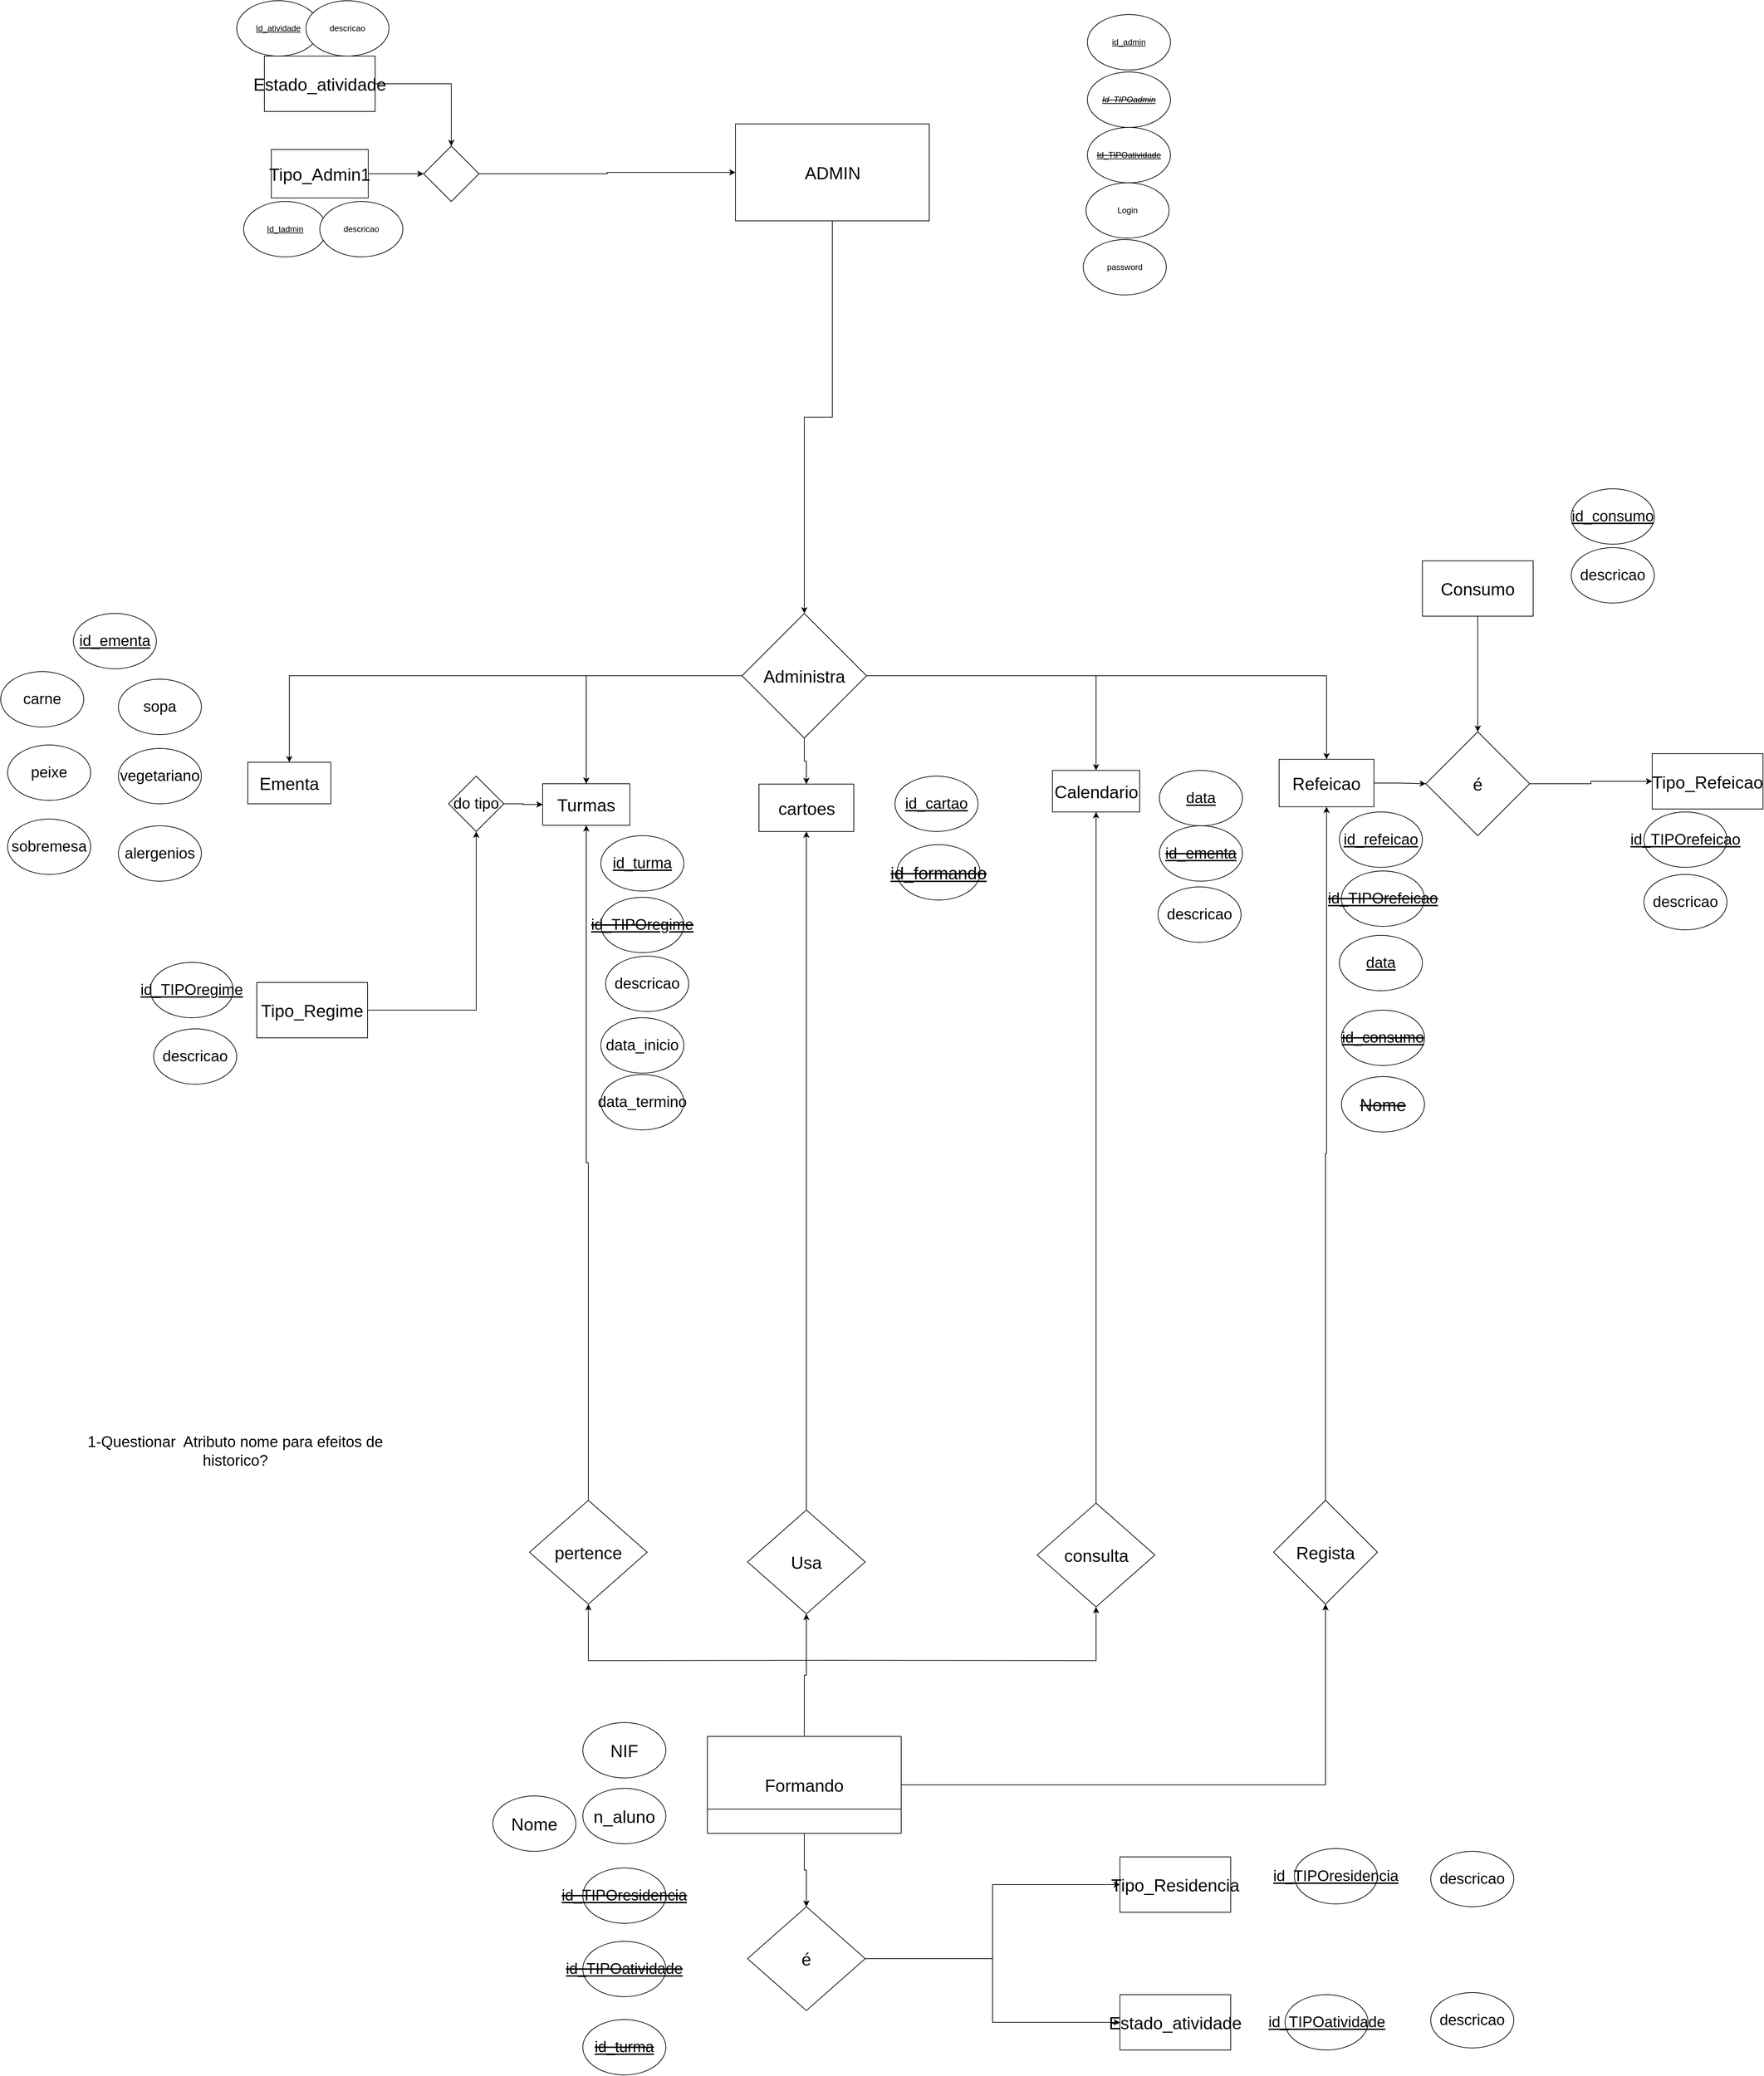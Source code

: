 <mxfile version="20.7.4" type="device"><diagram id="xilv8yq3ccy98TKm0MLl" name="Página-1"><mxGraphModel dx="2960" dy="2504" grid="0" gridSize="10" guides="1" tooltips="1" connect="1" arrows="1" fold="1" page="0" pageScale="1" pageWidth="1169" pageHeight="827" math="0" shadow="0"><root><mxCell id="0"/><mxCell id="1" parent="0"/><mxCell id="bMpahSEflPZQ2mFuKjNR-54" style="edgeStyle=orthogonalEdgeStyle;rounded=0;orthogonalLoop=1;jettySize=auto;html=1;fontSize=22;" parent="1" target="bMpahSEflPZQ2mFuKjNR-26" edge="1"><mxGeometry relative="1" as="geometry"><mxPoint x="12.7" y="1057" as="sourcePoint"/></mxGeometry></mxCell><mxCell id="bMpahSEflPZQ2mFuKjNR-55" style="edgeStyle=orthogonalEdgeStyle;rounded=0;orthogonalLoop=1;jettySize=auto;html=1;fontSize=22;" parent="1" target="bMpahSEflPZQ2mFuKjNR-35" edge="1"><mxGeometry relative="1" as="geometry"><mxPoint x="12.7" y="1057" as="sourcePoint"/></mxGeometry></mxCell><mxCell id="Oedev-EOyenm0MaWg5vt-26" style="edgeStyle=orthogonalEdgeStyle;rounded=0;orthogonalLoop=1;jettySize=auto;html=1;fontSize=22;" edge="1" parent="1" source="izQF2L-pjOYpTZfjDKXt-1" target="Oedev-EOyenm0MaWg5vt-11"><mxGeometry relative="1" as="geometry"/></mxCell><mxCell id="Oedev-EOyenm0MaWg5vt-68" style="edgeStyle=orthogonalEdgeStyle;rounded=0;orthogonalLoop=1;jettySize=auto;html=1;fontSize=22;" edge="1" parent="1" source="izQF2L-pjOYpTZfjDKXt-1" target="izQF2L-pjOYpTZfjDKXt-14"><mxGeometry relative="1" as="geometry"/></mxCell><mxCell id="Oedev-EOyenm0MaWg5vt-69" style="edgeStyle=orthogonalEdgeStyle;rounded=0;orthogonalLoop=1;jettySize=auto;html=1;fontSize=22;" edge="1" parent="1" source="izQF2L-pjOYpTZfjDKXt-1" target="izQF2L-pjOYpTZfjDKXt-15"><mxGeometry relative="1" as="geometry"/></mxCell><mxCell id="izQF2L-pjOYpTZfjDKXt-1" value="&lt;font style=&quot;font-size: 25px;&quot;&gt;Formando&lt;/font&gt;" style="rounded=0;whiteSpace=wrap;html=1;" parent="1" vertex="1"><mxGeometry x="-173" y="1167" width="280" height="140" as="geometry"/></mxCell><mxCell id="izQF2L-pjOYpTZfjDKXt-2" value="NIF" style="ellipse;whiteSpace=wrap;html=1;fontSize=25;" parent="1" vertex="1"><mxGeometry x="-353" y="1147" width="120" height="80" as="geometry"/></mxCell><mxCell id="izQF2L-pjOYpTZfjDKXt-7" value="&lt;strike&gt;Nome&lt;/strike&gt;" style="ellipse;whiteSpace=wrap;html=1;fontSize=25;" parent="1" vertex="1"><mxGeometry x="743" y="214" width="120" height="80" as="geometry"/></mxCell><mxCell id="izQF2L-pjOYpTZfjDKXt-8" value="&lt;u&gt;&lt;strike&gt;id_formando&lt;/strike&gt;&lt;/u&gt;" style="ellipse;whiteSpace=wrap;html=1;fontSize=25;" parent="1" vertex="1"><mxGeometry x="101" y="-121" width="120" height="80" as="geometry"/></mxCell><mxCell id="izQF2L-pjOYpTZfjDKXt-11" value="&lt;span style=&quot;font-size: 25px;&quot;&gt;cartoes&lt;/span&gt;" style="rounded=0;whiteSpace=wrap;html=1;" parent="1" vertex="1"><mxGeometry x="-98.5" y="-208.5" width="137" height="68.5" as="geometry"/></mxCell><mxCell id="bMpahSEflPZQ2mFuKjNR-47" style="edgeStyle=orthogonalEdgeStyle;rounded=0;orthogonalLoop=1;jettySize=auto;html=1;fontSize=22;" parent="1" source="izQF2L-pjOYpTZfjDKXt-14" target="izQF2L-pjOYpTZfjDKXt-11" edge="1"><mxGeometry relative="1" as="geometry"/></mxCell><mxCell id="izQF2L-pjOYpTZfjDKXt-14" value="Usa" style="rhombus;whiteSpace=wrap;html=1;fontSize=25;" parent="1" vertex="1"><mxGeometry x="-115" y="840" width="170" height="150" as="geometry"/></mxCell><mxCell id="bMpahSEflPZQ2mFuKjNR-62" style="edgeStyle=orthogonalEdgeStyle;rounded=0;orthogonalLoop=1;jettySize=auto;html=1;fontSize=22;" parent="1" source="izQF2L-pjOYpTZfjDKXt-15" target="bMpahSEflPZQ2mFuKjNR-44" edge="1"><mxGeometry relative="1" as="geometry"/></mxCell><mxCell id="izQF2L-pjOYpTZfjDKXt-15" value="Regista" style="rhombus;whiteSpace=wrap;html=1;fontSize=25;" parent="1" vertex="1"><mxGeometry x="645" y="826" width="150" height="150" as="geometry"/></mxCell><mxCell id="Oedev-EOyenm0MaWg5vt-42" style="edgeStyle=orthogonalEdgeStyle;rounded=0;orthogonalLoop=1;jettySize=auto;html=1;fontSize=22;" edge="1" parent="1" source="izQF2L-pjOYpTZfjDKXt-62" target="izQF2L-pjOYpTZfjDKXt-73"><mxGeometry relative="1" as="geometry"/></mxCell><mxCell id="izQF2L-pjOYpTZfjDKXt-62" value="&lt;font style=&quot;font-size: 25px;&quot;&gt;ADMIN&lt;/font&gt;" style="rounded=0;whiteSpace=wrap;html=1;" parent="1" vertex="1"><mxGeometry x="-132.5" y="-1162" width="280" height="140" as="geometry"/></mxCell><mxCell id="izQF2L-pjOYpTZfjDKXt-70" value="Calendario" style="rounded=0;whiteSpace=wrap;html=1;fontSize=25;" parent="1" vertex="1"><mxGeometry x="325.5" y="-228.25" width="126" height="60" as="geometry"/></mxCell><mxCell id="izQF2L-pjOYpTZfjDKXt-71" value="Turmas" style="rounded=0;whiteSpace=wrap;html=1;fontSize=25;" parent="1" vertex="1"><mxGeometry x="-411" y="-209" width="126" height="60" as="geometry"/></mxCell><mxCell id="bMpahSEflPZQ2mFuKjNR-56" style="edgeStyle=orthogonalEdgeStyle;rounded=0;orthogonalLoop=1;jettySize=auto;html=1;fontSize=22;" parent="1" source="izQF2L-pjOYpTZfjDKXt-73" target="izQF2L-pjOYpTZfjDKXt-70" edge="1"><mxGeometry relative="1" as="geometry"/></mxCell><mxCell id="bMpahSEflPZQ2mFuKjNR-57" style="edgeStyle=orthogonalEdgeStyle;rounded=0;orthogonalLoop=1;jettySize=auto;html=1;exitX=0.5;exitY=1;exitDx=0;exitDy=0;fontSize=22;" parent="1" source="izQF2L-pjOYpTZfjDKXt-73" target="izQF2L-pjOYpTZfjDKXt-11" edge="1"><mxGeometry relative="1" as="geometry"/></mxCell><mxCell id="bMpahSEflPZQ2mFuKjNR-58" style="edgeStyle=orthogonalEdgeStyle;rounded=0;orthogonalLoop=1;jettySize=auto;html=1;fontSize=22;" parent="1" source="izQF2L-pjOYpTZfjDKXt-73" target="izQF2L-pjOYpTZfjDKXt-71" edge="1"><mxGeometry relative="1" as="geometry"/></mxCell><mxCell id="bMpahSEflPZQ2mFuKjNR-59" style="edgeStyle=orthogonalEdgeStyle;rounded=0;orthogonalLoop=1;jettySize=auto;html=1;fontSize=22;" parent="1" source="izQF2L-pjOYpTZfjDKXt-73" target="izQF2L-pjOYpTZfjDKXt-69" edge="1"><mxGeometry relative="1" as="geometry"/></mxCell><mxCell id="bMpahSEflPZQ2mFuKjNR-60" style="edgeStyle=orthogonalEdgeStyle;rounded=0;orthogonalLoop=1;jettySize=auto;html=1;fontSize=22;" parent="1" source="izQF2L-pjOYpTZfjDKXt-73" target="bMpahSEflPZQ2mFuKjNR-44" edge="1"><mxGeometry relative="1" as="geometry"/></mxCell><mxCell id="izQF2L-pjOYpTZfjDKXt-73" value="Administra" style="rhombus;whiteSpace=wrap;html=1;fontSize=25;" parent="1" vertex="1"><mxGeometry x="-123" y="-455" width="180" height="180" as="geometry"/></mxCell><mxCell id="izQF2L-pjOYpTZfjDKXt-98" value="" style="endArrow=none;html=1;rounded=0;fontSize=25;entryX=1;entryY=0.75;entryDx=0;entryDy=0;exitX=0;exitY=0.75;exitDx=0;exitDy=0;" parent="1" source="izQF2L-pjOYpTZfjDKXt-1" target="izQF2L-pjOYpTZfjDKXt-1" edge="1"><mxGeometry x="-1" y="214" width="50" height="50" relative="1" as="geometry"><mxPoint x="105.75" y="1010" as="sourcePoint"/><mxPoint x="105.75" y="870" as="targetPoint"/><mxPoint x="4" y="40" as="offset"/></mxGeometry></mxCell><mxCell id="bMpahSEflPZQ2mFuKjNR-1" value="&lt;span style=&quot;font-size: 25px;&quot;&gt;Estado_atividade&lt;br&gt;&lt;/span&gt;" style="rounded=0;whiteSpace=wrap;html=1;" parent="1" vertex="1"><mxGeometry x="423" y="1540" width="160" height="80" as="geometry"/></mxCell><mxCell id="Oedev-EOyenm0MaWg5vt-21" style="edgeStyle=orthogonalEdgeStyle;rounded=0;orthogonalLoop=1;jettySize=auto;html=1;entryX=0.5;entryY=1;entryDx=0;entryDy=0;fontSize=22;" edge="1" parent="1" source="bMpahSEflPZQ2mFuKjNR-2" target="Oedev-EOyenm0MaWg5vt-20"><mxGeometry relative="1" as="geometry"/></mxCell><mxCell id="bMpahSEflPZQ2mFuKjNR-2" value="&lt;span style=&quot;font-size: 25px;&quot;&gt;Tipo_Regime&lt;br&gt;&lt;/span&gt;" style="rounded=0;whiteSpace=wrap;html=1;" parent="1" vertex="1"><mxGeometry x="-824" y="78" width="160" height="80" as="geometry"/></mxCell><mxCell id="bMpahSEflPZQ2mFuKjNR-3" value="&lt;span style=&quot;font-size: 25px;&quot;&gt;Tipo_Residencia&lt;br&gt;&lt;/span&gt;" style="rounded=0;whiteSpace=wrap;html=1;" parent="1" vertex="1"><mxGeometry x="423" y="1341" width="160" height="80" as="geometry"/></mxCell><mxCell id="bMpahSEflPZQ2mFuKjNR-4" value="&lt;span style=&quot;font-size: 25px;&quot;&gt;Tipo_Refeicao&lt;br&gt;&lt;/span&gt;" style="rounded=0;whiteSpace=wrap;html=1;" parent="1" vertex="1"><mxGeometry x="1192" y="-252.5" width="160" height="80" as="geometry"/></mxCell><mxCell id="bMpahSEflPZQ2mFuKjNR-8" style="edgeStyle=orthogonalEdgeStyle;rounded=0;orthogonalLoop=1;jettySize=auto;html=1;entryX=0;entryY=0.5;entryDx=0;entryDy=0;" parent="1" source="bMpahSEflPZQ2mFuKjNR-5" target="bMpahSEflPZQ2mFuKjNR-6" edge="1"><mxGeometry relative="1" as="geometry"/></mxCell><mxCell id="bMpahSEflPZQ2mFuKjNR-5" value="&lt;span style=&quot;font-size: 25px;&quot;&gt;Tipo_Admin1&lt;/span&gt;" style="rounded=0;whiteSpace=wrap;html=1;" parent="1" vertex="1"><mxGeometry x="-803" y="-1125" width="140" height="70" as="geometry"/></mxCell><mxCell id="Oedev-EOyenm0MaWg5vt-2" style="edgeStyle=orthogonalEdgeStyle;rounded=0;orthogonalLoop=1;jettySize=auto;html=1;fontSize=22;" edge="1" parent="1" source="bMpahSEflPZQ2mFuKjNR-6" target="izQF2L-pjOYpTZfjDKXt-62"><mxGeometry relative="1" as="geometry"/></mxCell><mxCell id="bMpahSEflPZQ2mFuKjNR-6" value="" style="rhombus;whiteSpace=wrap;html=1;" parent="1" vertex="1"><mxGeometry x="-583" y="-1130" width="80" height="80" as="geometry"/></mxCell><mxCell id="bMpahSEflPZQ2mFuKjNR-11" style="edgeStyle=orthogonalEdgeStyle;rounded=0;orthogonalLoop=1;jettySize=auto;html=1;entryX=0.5;entryY=0;entryDx=0;entryDy=0;" parent="1" source="bMpahSEflPZQ2mFuKjNR-10" target="bMpahSEflPZQ2mFuKjNR-6" edge="1"><mxGeometry relative="1" as="geometry"/></mxCell><mxCell id="bMpahSEflPZQ2mFuKjNR-10" value="&lt;span style=&quot;font-size: 25px;&quot;&gt;Estado_atividade&lt;br&gt;&lt;/span&gt;" style="rounded=0;whiteSpace=wrap;html=1;" parent="1" vertex="1"><mxGeometry x="-813" y="-1260" width="160" height="80" as="geometry"/></mxCell><mxCell id="bMpahSEflPZQ2mFuKjNR-12" value="&lt;u&gt;Id_atividade&lt;/u&gt;" style="ellipse;whiteSpace=wrap;html=1;" parent="1" vertex="1"><mxGeometry x="-853" y="-1340" width="120" height="80" as="geometry"/></mxCell><mxCell id="bMpahSEflPZQ2mFuKjNR-13" value="&lt;u&gt;Id_tadmin&lt;/u&gt;" style="ellipse;whiteSpace=wrap;html=1;" parent="1" vertex="1"><mxGeometry x="-843" y="-1050" width="120" height="80" as="geometry"/></mxCell><mxCell id="bMpahSEflPZQ2mFuKjNR-14" value="descricao" style="ellipse;whiteSpace=wrap;html=1;" parent="1" vertex="1"><mxGeometry x="-753" y="-1340" width="120" height="80" as="geometry"/></mxCell><mxCell id="bMpahSEflPZQ2mFuKjNR-15" value="descricao" style="ellipse;whiteSpace=wrap;html=1;" parent="1" vertex="1"><mxGeometry x="-733" y="-1050" width="120" height="80" as="geometry"/></mxCell><mxCell id="bMpahSEflPZQ2mFuKjNR-17" value="password" style="ellipse;whiteSpace=wrap;html=1;" parent="1" vertex="1"><mxGeometry x="370" y="-995" width="120" height="80" as="geometry"/></mxCell><mxCell id="bMpahSEflPZQ2mFuKjNR-18" value="Login" style="ellipse;whiteSpace=wrap;html=1;" parent="1" vertex="1"><mxGeometry x="374" y="-1077" width="120" height="80" as="geometry"/></mxCell><mxCell id="bMpahSEflPZQ2mFuKjNR-19" value="&lt;font style=&quot;font-size: 22px;&quot;&gt;1-Questionar&amp;nbsp; Atributo nome para efeitos de historico?&lt;/font&gt;" style="text;html=1;strokeColor=none;fillColor=none;align=center;verticalAlign=middle;whiteSpace=wrap;rounded=0;" parent="1" vertex="1"><mxGeometry x="-1070" y="740" width="430" height="30" as="geometry"/></mxCell><mxCell id="bMpahSEflPZQ2mFuKjNR-20" value="&lt;i style=&quot;&quot;&gt;&lt;u&gt;&lt;strike&gt;Id_TIPOadmin&lt;/strike&gt;&lt;/u&gt;&lt;/i&gt;" style="ellipse;whiteSpace=wrap;html=1;" parent="1" vertex="1"><mxGeometry x="376" y="-1237" width="120" height="80" as="geometry"/></mxCell><mxCell id="bMpahSEflPZQ2mFuKjNR-22" value="&lt;u&gt;id_admin&lt;/u&gt;" style="ellipse;whiteSpace=wrap;html=1;" parent="1" vertex="1"><mxGeometry x="376" y="-1320" width="120" height="80" as="geometry"/></mxCell><mxCell id="bMpahSEflPZQ2mFuKjNR-23" value="&lt;u&gt;&lt;strike&gt;Id_TIPOatividade&lt;/strike&gt;&lt;/u&gt;" style="ellipse;whiteSpace=wrap;html=1;" parent="1" vertex="1"><mxGeometry x="376" y="-1157" width="120" height="80" as="geometry"/></mxCell><mxCell id="izQF2L-pjOYpTZfjDKXt-69" value="Ementa" style="rounded=0;whiteSpace=wrap;html=1;fontSize=25;" parent="1" vertex="1"><mxGeometry x="-837" y="-240" width="120" height="60" as="geometry"/></mxCell><mxCell id="bMpahSEflPZQ2mFuKjNR-48" style="edgeStyle=orthogonalEdgeStyle;rounded=0;orthogonalLoop=1;jettySize=auto;html=1;fontSize=22;" parent="1" source="bMpahSEflPZQ2mFuKjNR-26" target="izQF2L-pjOYpTZfjDKXt-71" edge="1"><mxGeometry relative="1" as="geometry"/></mxCell><mxCell id="bMpahSEflPZQ2mFuKjNR-26" value="pertence" style="rhombus;whiteSpace=wrap;html=1;fontSize=25;" parent="1" vertex="1"><mxGeometry x="-430" y="826" width="170" height="150" as="geometry"/></mxCell><mxCell id="bMpahSEflPZQ2mFuKjNR-49" style="edgeStyle=orthogonalEdgeStyle;rounded=0;orthogonalLoop=1;jettySize=auto;html=1;entryX=0.5;entryY=1;entryDx=0;entryDy=0;fontSize=22;" parent="1" source="bMpahSEflPZQ2mFuKjNR-35" target="izQF2L-pjOYpTZfjDKXt-70" edge="1"><mxGeometry relative="1" as="geometry"/></mxCell><mxCell id="bMpahSEflPZQ2mFuKjNR-35" value="consulta" style="rhombus;whiteSpace=wrap;html=1;fontSize=25;" parent="1" vertex="1"><mxGeometry x="303.5" y="830" width="170" height="150" as="geometry"/></mxCell><mxCell id="bMpahSEflPZQ2mFuKjNR-64" style="edgeStyle=orthogonalEdgeStyle;rounded=0;orthogonalLoop=1;jettySize=auto;html=1;fontSize=22;" parent="1" source="bMpahSEflPZQ2mFuKjNR-44" target="bMpahSEflPZQ2mFuKjNR-63" edge="1"><mxGeometry relative="1" as="geometry"/></mxCell><mxCell id="bMpahSEflPZQ2mFuKjNR-44" value="&lt;font style=&quot;font-size: 25px;&quot;&gt;Refeicao&lt;/font&gt;" style="rounded=0;whiteSpace=wrap;html=1;" parent="1" vertex="1"><mxGeometry x="653" y="-244.25" width="137" height="68.5" as="geometry"/></mxCell><mxCell id="bMpahSEflPZQ2mFuKjNR-65" style="edgeStyle=orthogonalEdgeStyle;rounded=0;orthogonalLoop=1;jettySize=auto;html=1;fontSize=22;" parent="1" source="bMpahSEflPZQ2mFuKjNR-63" target="bMpahSEflPZQ2mFuKjNR-4" edge="1"><mxGeometry relative="1" as="geometry"/></mxCell><mxCell id="bMpahSEflPZQ2mFuKjNR-63" value="é" style="rhombus;whiteSpace=wrap;html=1;fontSize=25;" parent="1" vertex="1"><mxGeometry x="865" y="-284" width="150" height="150" as="geometry"/></mxCell><mxCell id="Oedev-EOyenm0MaWg5vt-3" value="&lt;u&gt;id_TIPOatividade&lt;/u&gt;" style="ellipse;whiteSpace=wrap;html=1;fontSize=22;" vertex="1" parent="1"><mxGeometry x="661.5" y="1540" width="120" height="80" as="geometry"/></mxCell><mxCell id="Oedev-EOyenm0MaWg5vt-6" value="descricao" style="ellipse;whiteSpace=wrap;html=1;fontSize=22;" vertex="1" parent="1"><mxGeometry x="872" y="1537" width="120" height="80" as="geometry"/></mxCell><mxCell id="Oedev-EOyenm0MaWg5vt-7" value="&lt;u&gt;id_TIPOregime&lt;/u&gt;" style="ellipse;whiteSpace=wrap;html=1;fontSize=22;" vertex="1" parent="1"><mxGeometry x="-978" y="49" width="120" height="80" as="geometry"/></mxCell><mxCell id="Oedev-EOyenm0MaWg5vt-8" value="descricao" style="ellipse;whiteSpace=wrap;html=1;fontSize=22;" vertex="1" parent="1"><mxGeometry x="-973" y="145" width="120" height="80" as="geometry"/></mxCell><mxCell id="Oedev-EOyenm0MaWg5vt-9" value="&lt;u&gt;id_TIPOresidencia&lt;/u&gt;" style="ellipse;whiteSpace=wrap;html=1;fontSize=22;" vertex="1" parent="1"><mxGeometry x="675" y="1329" width="120" height="80" as="geometry"/></mxCell><mxCell id="Oedev-EOyenm0MaWg5vt-10" value="descricao" style="ellipse;whiteSpace=wrap;html=1;fontSize=22;" vertex="1" parent="1"><mxGeometry x="872" y="1333" width="120" height="80" as="geometry"/></mxCell><mxCell id="Oedev-EOyenm0MaWg5vt-24" style="edgeStyle=orthogonalEdgeStyle;rounded=0;orthogonalLoop=1;jettySize=auto;html=1;fontSize=22;" edge="1" parent="1" source="Oedev-EOyenm0MaWg5vt-11" target="bMpahSEflPZQ2mFuKjNR-3"><mxGeometry relative="1" as="geometry"/></mxCell><mxCell id="Oedev-EOyenm0MaWg5vt-25" style="edgeStyle=orthogonalEdgeStyle;rounded=0;orthogonalLoop=1;jettySize=auto;html=1;fontSize=22;" edge="1" parent="1" source="Oedev-EOyenm0MaWg5vt-11" target="bMpahSEflPZQ2mFuKjNR-1"><mxGeometry relative="1" as="geometry"/></mxCell><mxCell id="Oedev-EOyenm0MaWg5vt-11" value="é" style="rhombus;whiteSpace=wrap;html=1;fontSize=25;" vertex="1" parent="1"><mxGeometry x="-115" y="1413" width="170" height="150" as="geometry"/></mxCell><mxCell id="Oedev-EOyenm0MaWg5vt-16" value="&lt;u&gt;&lt;strike&gt;id_TIPOresidencia&lt;/strike&gt;&lt;/u&gt;" style="ellipse;whiteSpace=wrap;html=1;fontSize=22;" vertex="1" parent="1"><mxGeometry x="-353" y="1357" width="120" height="80" as="geometry"/></mxCell><mxCell id="Oedev-EOyenm0MaWg5vt-17" value="&lt;u&gt;&lt;strike&gt;id_TIPOregime&lt;/strike&gt;&lt;/u&gt;" style="ellipse;whiteSpace=wrap;html=1;fontSize=22;" vertex="1" parent="1"><mxGeometry x="-327" y="-45" width="120" height="80" as="geometry"/></mxCell><mxCell id="Oedev-EOyenm0MaWg5vt-18" value="&lt;u&gt;&lt;strike&gt;id_TIPOatividade&lt;/strike&gt;&lt;/u&gt;" style="ellipse;whiteSpace=wrap;html=1;fontSize=22;" vertex="1" parent="1"><mxGeometry x="-353" y="1463" width="120" height="80" as="geometry"/></mxCell><mxCell id="Oedev-EOyenm0MaWg5vt-19" value="&lt;u&gt;id_turma&lt;/u&gt;" style="ellipse;whiteSpace=wrap;html=1;fontSize=22;" vertex="1" parent="1"><mxGeometry x="-327" y="-134" width="120" height="80" as="geometry"/></mxCell><mxCell id="Oedev-EOyenm0MaWg5vt-23" style="edgeStyle=orthogonalEdgeStyle;rounded=0;orthogonalLoop=1;jettySize=auto;html=1;fontSize=22;" edge="1" parent="1" source="Oedev-EOyenm0MaWg5vt-20" target="izQF2L-pjOYpTZfjDKXt-71"><mxGeometry relative="1" as="geometry"/></mxCell><mxCell id="Oedev-EOyenm0MaWg5vt-20" value="do tipo" style="rhombus;whiteSpace=wrap;html=1;fontSize=22;" vertex="1" parent="1"><mxGeometry x="-547" y="-220" width="80" height="80" as="geometry"/></mxCell><mxCell id="Oedev-EOyenm0MaWg5vt-27" value="n_aluno" style="ellipse;whiteSpace=wrap;html=1;fontSize=25;" vertex="1" parent="1"><mxGeometry x="-353" y="1242" width="120" height="80" as="geometry"/></mxCell><mxCell id="Oedev-EOyenm0MaWg5vt-28" value="&lt;u&gt;id_ementa&lt;/u&gt;" style="ellipse;whiteSpace=wrap;html=1;fontSize=22;" vertex="1" parent="1"><mxGeometry x="-1089" y="-455" width="120" height="80" as="geometry"/></mxCell><mxCell id="Oedev-EOyenm0MaWg5vt-29" value="alergenios" style="ellipse;whiteSpace=wrap;html=1;fontSize=22;" vertex="1" parent="1"><mxGeometry x="-1024" y="-148.25" width="120" height="80" as="geometry"/></mxCell><mxCell id="Oedev-EOyenm0MaWg5vt-43" value="descricao" style="ellipse;whiteSpace=wrap;html=1;fontSize=22;" vertex="1" parent="1"><mxGeometry x="-320" y="40" width="120" height="80" as="geometry"/></mxCell><mxCell id="Oedev-EOyenm0MaWg5vt-44" value="data_inicio" style="ellipse;whiteSpace=wrap;html=1;fontSize=22;" vertex="1" parent="1"><mxGeometry x="-327" y="129" width="120" height="80" as="geometry"/></mxCell><mxCell id="Oedev-EOyenm0MaWg5vt-46" value="data_termino" style="ellipse;whiteSpace=wrap;html=1;fontSize=22;" vertex="1" parent="1"><mxGeometry x="-327" y="211" width="120" height="80" as="geometry"/></mxCell><mxCell id="Oedev-EOyenm0MaWg5vt-47" value="&lt;u&gt;&lt;strike&gt;id_turma&lt;/strike&gt;&lt;/u&gt;" style="ellipse;whiteSpace=wrap;html=1;fontSize=22;" vertex="1" parent="1"><mxGeometry x="-353" y="1576" width="120" height="80" as="geometry"/></mxCell><mxCell id="Oedev-EOyenm0MaWg5vt-48" value="&lt;u&gt;id_cartao&lt;/u&gt;" style="ellipse;whiteSpace=wrap;html=1;fontSize=22;" vertex="1" parent="1"><mxGeometry x="98" y="-220" width="120" height="80" as="geometry"/></mxCell><mxCell id="Oedev-EOyenm0MaWg5vt-49" value="&lt;u&gt;data&lt;/u&gt;" style="ellipse;whiteSpace=wrap;html=1;fontSize=22;" vertex="1" parent="1"><mxGeometry x="480" y="-228.25" width="120" height="80" as="geometry"/></mxCell><mxCell id="Oedev-EOyenm0MaWg5vt-50" value="sopa" style="ellipse;whiteSpace=wrap;html=1;fontSize=22;" vertex="1" parent="1"><mxGeometry x="-1024" y="-360" width="120" height="80" as="geometry"/></mxCell><mxCell id="Oedev-EOyenm0MaWg5vt-51" value="sobremesa" style="ellipse;whiteSpace=wrap;html=1;fontSize=22;" vertex="1" parent="1"><mxGeometry x="-1184" y="-158" width="120" height="80" as="geometry"/></mxCell><mxCell id="Oedev-EOyenm0MaWg5vt-52" value="carne" style="ellipse;whiteSpace=wrap;html=1;fontSize=22;" vertex="1" parent="1"><mxGeometry x="-1194" y="-371" width="120" height="80" as="geometry"/></mxCell><mxCell id="Oedev-EOyenm0MaWg5vt-53" value="vegetariano" style="ellipse;whiteSpace=wrap;html=1;fontSize=22;" vertex="1" parent="1"><mxGeometry x="-1024" y="-260" width="120" height="80" as="geometry"/></mxCell><mxCell id="Oedev-EOyenm0MaWg5vt-54" value="peixe" style="ellipse;whiteSpace=wrap;html=1;fontSize=22;" vertex="1" parent="1"><mxGeometry x="-1184" y="-265" width="120" height="80" as="geometry"/></mxCell><mxCell id="Oedev-EOyenm0MaWg5vt-56" value="&lt;u&gt;&lt;strike&gt;id_ementa&lt;/strike&gt;&lt;/u&gt;" style="ellipse;whiteSpace=wrap;html=1;fontSize=22;" vertex="1" parent="1"><mxGeometry x="480" y="-148.25" width="120" height="80" as="geometry"/></mxCell><mxCell id="Oedev-EOyenm0MaWg5vt-57" value="&lt;u&gt;id_TIPOrefeicao&lt;/u&gt;" style="ellipse;whiteSpace=wrap;html=1;fontSize=22;" vertex="1" parent="1"><mxGeometry x="1180" y="-168.25" width="120" height="80" as="geometry"/></mxCell><mxCell id="Oedev-EOyenm0MaWg5vt-58" value="descricao" style="ellipse;whiteSpace=wrap;html=1;fontSize=22;" vertex="1" parent="1"><mxGeometry x="1180" y="-78" width="120" height="80" as="geometry"/></mxCell><mxCell id="Oedev-EOyenm0MaWg5vt-59" value="&lt;u&gt;id_refeicao&lt;/u&gt;" style="ellipse;whiteSpace=wrap;html=1;fontSize=22;" vertex="1" parent="1"><mxGeometry x="740" y="-168.25" width="120" height="80" as="geometry"/></mxCell><mxCell id="Oedev-EOyenm0MaWg5vt-60" value="&lt;u&gt;&lt;strike&gt;id_TIPOrefeicao&lt;/strike&gt;&lt;/u&gt;" style="ellipse;whiteSpace=wrap;html=1;fontSize=22;" vertex="1" parent="1"><mxGeometry x="743" y="-83" width="120" height="80" as="geometry"/></mxCell><mxCell id="Oedev-EOyenm0MaWg5vt-61" value="descricao" style="ellipse;whiteSpace=wrap;html=1;fontSize=22;" vertex="1" parent="1"><mxGeometry x="478" y="-60" width="120" height="80" as="geometry"/></mxCell><mxCell id="Oedev-EOyenm0MaWg5vt-62" value="&lt;u&gt;data&lt;/u&gt;" style="ellipse;whiteSpace=wrap;html=1;fontSize=22;" vertex="1" parent="1"><mxGeometry x="740" y="10" width="120" height="80" as="geometry"/></mxCell><mxCell id="Oedev-EOyenm0MaWg5vt-67" style="edgeStyle=orthogonalEdgeStyle;rounded=0;orthogonalLoop=1;jettySize=auto;html=1;fontSize=22;" edge="1" parent="1" source="Oedev-EOyenm0MaWg5vt-63" target="bMpahSEflPZQ2mFuKjNR-63"><mxGeometry relative="1" as="geometry"/></mxCell><mxCell id="Oedev-EOyenm0MaWg5vt-63" value="&lt;span style=&quot;font-size: 25px;&quot;&gt;Consumo&lt;br&gt;&lt;/span&gt;" style="rounded=0;whiteSpace=wrap;html=1;" vertex="1" parent="1"><mxGeometry x="860" y="-531" width="160" height="80" as="geometry"/></mxCell><mxCell id="Oedev-EOyenm0MaWg5vt-64" value="&lt;u&gt;id_consumo&lt;/u&gt;" style="ellipse;whiteSpace=wrap;html=1;fontSize=22;" vertex="1" parent="1"><mxGeometry x="1075" y="-635" width="120" height="80" as="geometry"/></mxCell><mxCell id="Oedev-EOyenm0MaWg5vt-65" value="descricao" style="ellipse;whiteSpace=wrap;html=1;fontSize=22;" vertex="1" parent="1"><mxGeometry x="1075" y="-550" width="120" height="80" as="geometry"/></mxCell><mxCell id="Oedev-EOyenm0MaWg5vt-66" value="&lt;u&gt;&lt;strike&gt;id_consumo&lt;/strike&gt;&lt;/u&gt;" style="ellipse;whiteSpace=wrap;html=1;fontSize=22;" vertex="1" parent="1"><mxGeometry x="743" y="118" width="120" height="80" as="geometry"/></mxCell><mxCell id="Oedev-EOyenm0MaWg5vt-70" value="Nome" style="ellipse;whiteSpace=wrap;html=1;fontSize=25;" vertex="1" parent="1"><mxGeometry x="-483" y="1253" width="120" height="80" as="geometry"/></mxCell></root></mxGraphModel></diagram></mxfile>